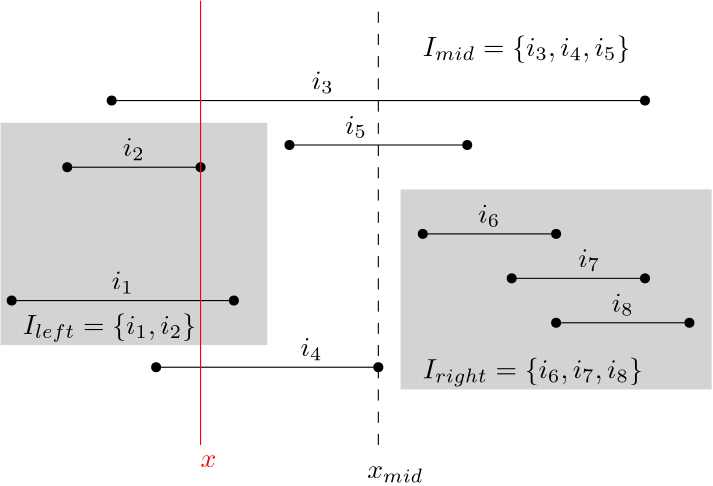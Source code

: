 <?xml version="1.0"?>
<!DOCTYPE ipe SYSTEM "ipe.dtd">
<ipe version="70212" creator="Ipe 7.2.13">
<info created="D:20191116143114" modified="D:20191119111616"/>
<ipestyle name="basic">
<symbol name="arrow/arc(spx)">
<path stroke="sym-stroke" fill="sym-stroke" pen="sym-pen">
0 0 m
-1 0.333 l
-1 -0.333 l
h
</path>
</symbol>
<symbol name="arrow/farc(spx)">
<path stroke="sym-stroke" fill="white" pen="sym-pen">
0 0 m
-1 0.333 l
-1 -0.333 l
h
</path>
</symbol>
<symbol name="arrow/ptarc(spx)">
<path stroke="sym-stroke" fill="sym-stroke" pen="sym-pen">
0 0 m
-1 0.333 l
-0.8 0 l
-1 -0.333 l
h
</path>
</symbol>
<symbol name="arrow/fptarc(spx)">
<path stroke="sym-stroke" fill="white" pen="sym-pen">
0 0 m
-1 0.333 l
-0.8 0 l
-1 -0.333 l
h
</path>
</symbol>
<symbol name="mark/circle(sx)" transformations="translations">
<path fill="sym-stroke">
0.6 0 0 0.6 0 0 e
0.4 0 0 0.4 0 0 e
</path>
</symbol>
<symbol name="mark/disk(sx)" transformations="translations">
<path fill="sym-stroke">
0.6 0 0 0.6 0 0 e
</path>
</symbol>
<symbol name="mark/fdisk(sfx)" transformations="translations">
<group>
<path fill="sym-fill">
0.5 0 0 0.5 0 0 e
</path>
<path fill="sym-stroke" fillrule="eofill">
0.6 0 0 0.6 0 0 e
0.4 0 0 0.4 0 0 e
</path>
</group>
</symbol>
<symbol name="mark/box(sx)" transformations="translations">
<path fill="sym-stroke" fillrule="eofill">
-0.6 -0.6 m
0.6 -0.6 l
0.6 0.6 l
-0.6 0.6 l
h
-0.4 -0.4 m
0.4 -0.4 l
0.4 0.4 l
-0.4 0.4 l
h
</path>
</symbol>
<symbol name="mark/square(sx)" transformations="translations">
<path fill="sym-stroke">
-0.6 -0.6 m
0.6 -0.6 l
0.6 0.6 l
-0.6 0.6 l
h
</path>
</symbol>
<symbol name="mark/fsquare(sfx)" transformations="translations">
<group>
<path fill="sym-fill">
-0.5 -0.5 m
0.5 -0.5 l
0.5 0.5 l
-0.5 0.5 l
h
</path>
<path fill="sym-stroke" fillrule="eofill">
-0.6 -0.6 m
0.6 -0.6 l
0.6 0.6 l
-0.6 0.6 l
h
-0.4 -0.4 m
0.4 -0.4 l
0.4 0.4 l
-0.4 0.4 l
h
</path>
</group>
</symbol>
<symbol name="mark/cross(sx)" transformations="translations">
<group>
<path fill="sym-stroke">
-0.43 -0.57 m
0.57 0.43 l
0.43 0.57 l
-0.57 -0.43 l
h
</path>
<path fill="sym-stroke">
-0.43 0.57 m
0.57 -0.43 l
0.43 -0.57 l
-0.57 0.43 l
h
</path>
</group>
</symbol>
<symbol name="arrow/fnormal(spx)">
<path stroke="sym-stroke" fill="white" pen="sym-pen">
0 0 m
-1 0.333 l
-1 -0.333 l
h
</path>
</symbol>
<symbol name="arrow/pointed(spx)">
<path stroke="sym-stroke" fill="sym-stroke" pen="sym-pen">
0 0 m
-1 0.333 l
-0.8 0 l
-1 -0.333 l
h
</path>
</symbol>
<symbol name="arrow/fpointed(spx)">
<path stroke="sym-stroke" fill="white" pen="sym-pen">
0 0 m
-1 0.333 l
-0.8 0 l
-1 -0.333 l
h
</path>
</symbol>
<symbol name="arrow/linear(spx)">
<path stroke="sym-stroke" pen="sym-pen">
-1 0.333 m
0 0 l
-1 -0.333 l
</path>
</symbol>
<symbol name="arrow/fdouble(spx)">
<path stroke="sym-stroke" fill="white" pen="sym-pen">
0 0 m
-1 0.333 l
-1 -0.333 l
h
-1 0 m
-2 0.333 l
-2 -0.333 l
h
</path>
</symbol>
<symbol name="arrow/double(spx)">
<path stroke="sym-stroke" fill="sym-stroke" pen="sym-pen">
0 0 m
-1 0.333 l
-1 -0.333 l
h
-1 0 m
-2 0.333 l
-2 -0.333 l
h
</path>
</symbol>
<pen name="heavier" value="0.8"/>
<pen name="fat" value="1.2"/>
<pen name="ultrafat" value="2"/>
<symbolsize name="large" value="5"/>
<symbolsize name="small" value="2"/>
<symbolsize name="tiny" value="1.1"/>
<arrowsize name="large" value="10"/>
<arrowsize name="small" value="5"/>
<arrowsize name="tiny" value="3"/>
<color name="red" value="1 0 0"/>
<color name="green" value="0 1 0"/>
<color name="blue" value="0 0 1"/>
<color name="yellow" value="1 1 0"/>
<color name="orange" value="1 0.647 0"/>
<color name="gold" value="1 0.843 0"/>
<color name="purple" value="0.627 0.125 0.941"/>
<color name="gray" value="0.745"/>
<color name="brown" value="0.647 0.165 0.165"/>
<color name="navy" value="0 0 0.502"/>
<color name="pink" value="1 0.753 0.796"/>
<color name="seagreen" value="0.18 0.545 0.341"/>
<color name="turquoise" value="0.251 0.878 0.816"/>
<color name="violet" value="0.933 0.51 0.933"/>
<color name="darkblue" value="0 0 0.545"/>
<color name="darkcyan" value="0 0.545 0.545"/>
<color name="darkgray" value="0.663"/>
<color name="darkgreen" value="0 0.392 0"/>
<color name="darkmagenta" value="0.545 0 0.545"/>
<color name="darkorange" value="1 0.549 0"/>
<color name="darkred" value="0.545 0 0"/>
<color name="lightblue" value="0.678 0.847 0.902"/>
<color name="lightcyan" value="0.878 1 1"/>
<color name="lightgray" value="0.827"/>
<color name="lightgreen" value="0.565 0.933 0.565"/>
<color name="lightyellow" value="1 1 0.878"/>
<dashstyle name="dashed" value="[4] 0"/>
<dashstyle name="dotted" value="[1 3] 0"/>
<dashstyle name="dash dotted" value="[4 2 1 2] 0"/>
<dashstyle name="dash dot dotted" value="[4 2 1 2 1 2] 0"/>
<textsize name="large" value="\large"/>
<textsize name="Large" value="\Large"/>
<textsize name="LARGE" value="\LARGE"/>
<textsize name="huge" value="\huge"/>
<textsize name="Huge" value="\Huge"/>
<textsize name="small" value="\small"/>
<textsize name="footnote" value="\footnotesize"/>
<textsize name="tiny" value="\tiny"/>
<textstyle name="center" begin="\begin{center}" end="\end{center}"/>
<textstyle name="itemize" begin="\begin{itemize}" end="\end{itemize}"/>
<textstyle name="item" begin="\begin{itemize}\item{}" end="\end{itemize}"/>
<gridsize name="4 pts" value="4"/>
<gridsize name="8 pts (~3 mm)" value="8"/>
<gridsize name="16 pts (~6 mm)" value="16"/>
<gridsize name="32 pts (~12 mm)" value="32"/>
<gridsize name="10 pts (~3.5 mm)" value="10"/>
<gridsize name="20 pts (~7 mm)" value="20"/>
<gridsize name="14 pts (~5 mm)" value="14"/>
<gridsize name="28 pts (~10 mm)" value="28"/>
<gridsize name="56 pts (~20 mm)" value="56"/>
<anglesize name="90 deg" value="90"/>
<anglesize name="60 deg" value="60"/>
<anglesize name="45 deg" value="45"/>
<anglesize name="30 deg" value="30"/>
<anglesize name="22.5 deg" value="22.5"/>
<opacity name="10%" value="0.1"/>
<opacity name="30%" value="0.3"/>
<opacity name="50%" value="0.5"/>
<opacity name="75%" value="0.75"/>
<tiling name="falling" angle="-60" step="4" width="1"/>
<tiling name="rising" angle="30" step="4" width="1"/>
</ipestyle>
<page>
<layer name="alpha"/>
<view layers="alpha" active="alpha"/>
<path layer="alpha" fill="lightgray">
152 760 m
152 680 l
248 680 l
248 760 l
h
</path>
<path fill="lightgray">
296 736 m
296 664 l
408 664 l
408 736 l
h
</path>
<path stroke="black">
192 768 m
384 768 l
</path>
<path matrix="1 0 0 1 0 -8" stroke="black">
176 752 m
224 752 l
</path>
<path matrix="1 0 0 1 64 16" stroke="black">
240 704 m
288 704 l
</path>
<path stroke="black">
336 704 m
384 704 l
</path>
<path matrix="1 0 0 1 -16 16" stroke="black">
368 672 m
416 672 l
</path>
<path matrix="1 0 0 1 -4 24" stroke="black">
160 672 m
240 672 l
</path>
<path matrix="1 0 0 1 0 32" stroke="black">
208 640 m
288 640 l
</path>
<path stroke="black" dash="dashed">
288 800 m
288 640 l
</path>
<use name="mark/disk(sx)" pos="192 768" size="normal" stroke="black"/>
<use matrix="1 0 0 1 -32 -8" name="mark/disk(sx)" pos="208 752" size="normal" stroke="black"/>
<use matrix="1 0 0 1 -16 -8" name="mark/disk(sx)" pos="240 752" size="normal" stroke="black"/>
<use name="mark/disk(sx)" pos="256 752" size="normal" stroke="black"/>
<use name="mark/disk(sx)" pos="320 752" size="normal" stroke="black"/>
<use name="mark/disk(sx)" pos="384 768" size="normal" stroke="black"/>
<use name="mark/disk(sx)" pos="304 720" size="normal" stroke="black"/>
<use matrix="1 0 0 1 96 0" name="mark/disk(sx)" pos="256 720" size="normal" stroke="black"/>
<use matrix="1 0 0 1 -4 8" name="mark/disk(sx)" pos="240 688" size="normal" stroke="black"/>
<use matrix="1 0 0 1 -4 8" name="mark/disk(sx)" pos="160 688" size="normal" stroke="black"/>
<use name="mark/disk(sx)" pos="208 672" size="normal" stroke="black"/>
<use name="mark/disk(sx)" pos="288 672" size="normal" stroke="black"/>
<use name="mark/disk(sx)" pos="336 704" size="normal" stroke="black"/>
<use name="mark/disk(sx)" pos="384 704" size="normal" stroke="black"/>
<use matrix="1 0 0 1 0 16" name="mark/disk(sx)" pos="352 672" size="normal" stroke="black"/>
<use matrix="1 0 0 1 0 16" name="mark/disk(sx)" pos="400 672" size="normal" stroke="black"/>
<path stroke="black">
256 752 m
320 752 l
</path>
<text matrix="1 0 0 1 32 20" transformations="translations" pos="160 680" stroke="black" type="label" width="7.902" height="6.575" depth="1.49" valign="baseline" style="math">i_1</text>
<text transformations="translations" pos="168 664" stroke="black" type="label" width="0" height="0" depth="0" valign="baseline"></text>
<text matrix="1 0 0 1 72 24" transformations="translations" pos="164 680" stroke="black" type="label" width="0" height="0" depth="0" valign="baseline"></text>
<text matrix="1 0 0 1 36 68" transformations="translations" pos="160 680" stroke="black" type="label" width="7.902" height="6.575" depth="1.49" valign="baseline" style="math">i_2</text>
<text matrix="1 0 0 1 104 92" transformations="translations" pos="160 680" stroke="black" type="label" width="7.902" height="6.575" depth="1.49" valign="baseline" style="math">i_3</text>
<text matrix="1 0 0 1 100 -4" transformations="translations" pos="160 680" stroke="black" type="label" width="7.902" height="6.575" depth="1.49" valign="baseline" style="math">i_4</text>
<text matrix="1 0 0 1 116 76" transformations="translations" pos="160 680" stroke="black" type="label" width="7.902" height="6.575" depth="1.49" valign="baseline" style="math">i_5</text>
<text matrix="1 0 0 1 164 44" transformations="translations" pos="160 680" stroke="black" type="label" width="7.902" height="6.575" depth="1.49" valign="baseline" style="math">i_6</text>
<text matrix="1 0 0 1 200 28" transformations="translations" pos="160 680" stroke="black" type="label" width="7.902" height="6.575" depth="1.49" valign="baseline" style="math">i_7</text>
<text matrix="1 0 0 1 212 12" transformations="translations" pos="160 680" stroke="black" type="label" width="7.902" height="6.575" depth="1.49" valign="baseline" style="math">i_8</text>
<text matrix="1 0 0 1 124 -48" transformations="translations" pos="160 680" stroke="black" type="label" width="20.228" height="4.294" depth="1.49" valign="baseline" style="math">x_{mid}</text>
<path stroke="black">
304 668 m
304 668 l
304 668 l
304 668 l
h
</path>
<text transformations="translations" pos="304 668" stroke="black" type="label" width="79.227" height="7.472" depth="2.85" valign="baseline" style="math">I_{right}=\{ i_6, i_7, i_8 \}</text>
<text matrix="1 0 0 1 -4 -4" transformations="translations" pos="164 688" stroke="black" type="label" width="62.371" height="7.472" depth="2.85" valign="baseline" style="math">I_{left} = \{ i_1, i_2 \}</text>
<text transformations="translations" pos="304 784" stroke="black" type="label" width="74.72" height="7.473" depth="2.49" valign="baseline" style="math">I_{mid} = \{ i_3, i_4, i_5\}</text>
<path matrix="1 0 0 1 -32 4" stroke="red">
256 800 m
256 640 l
</path>
<text matrix="1 0 0 1 -32 0" transformations="translations" pos="256 636" stroke="red" type="label" width="5.694" height="4.289" depth="0" valign="baseline" style="math">x</text>
</page>
</ipe>
